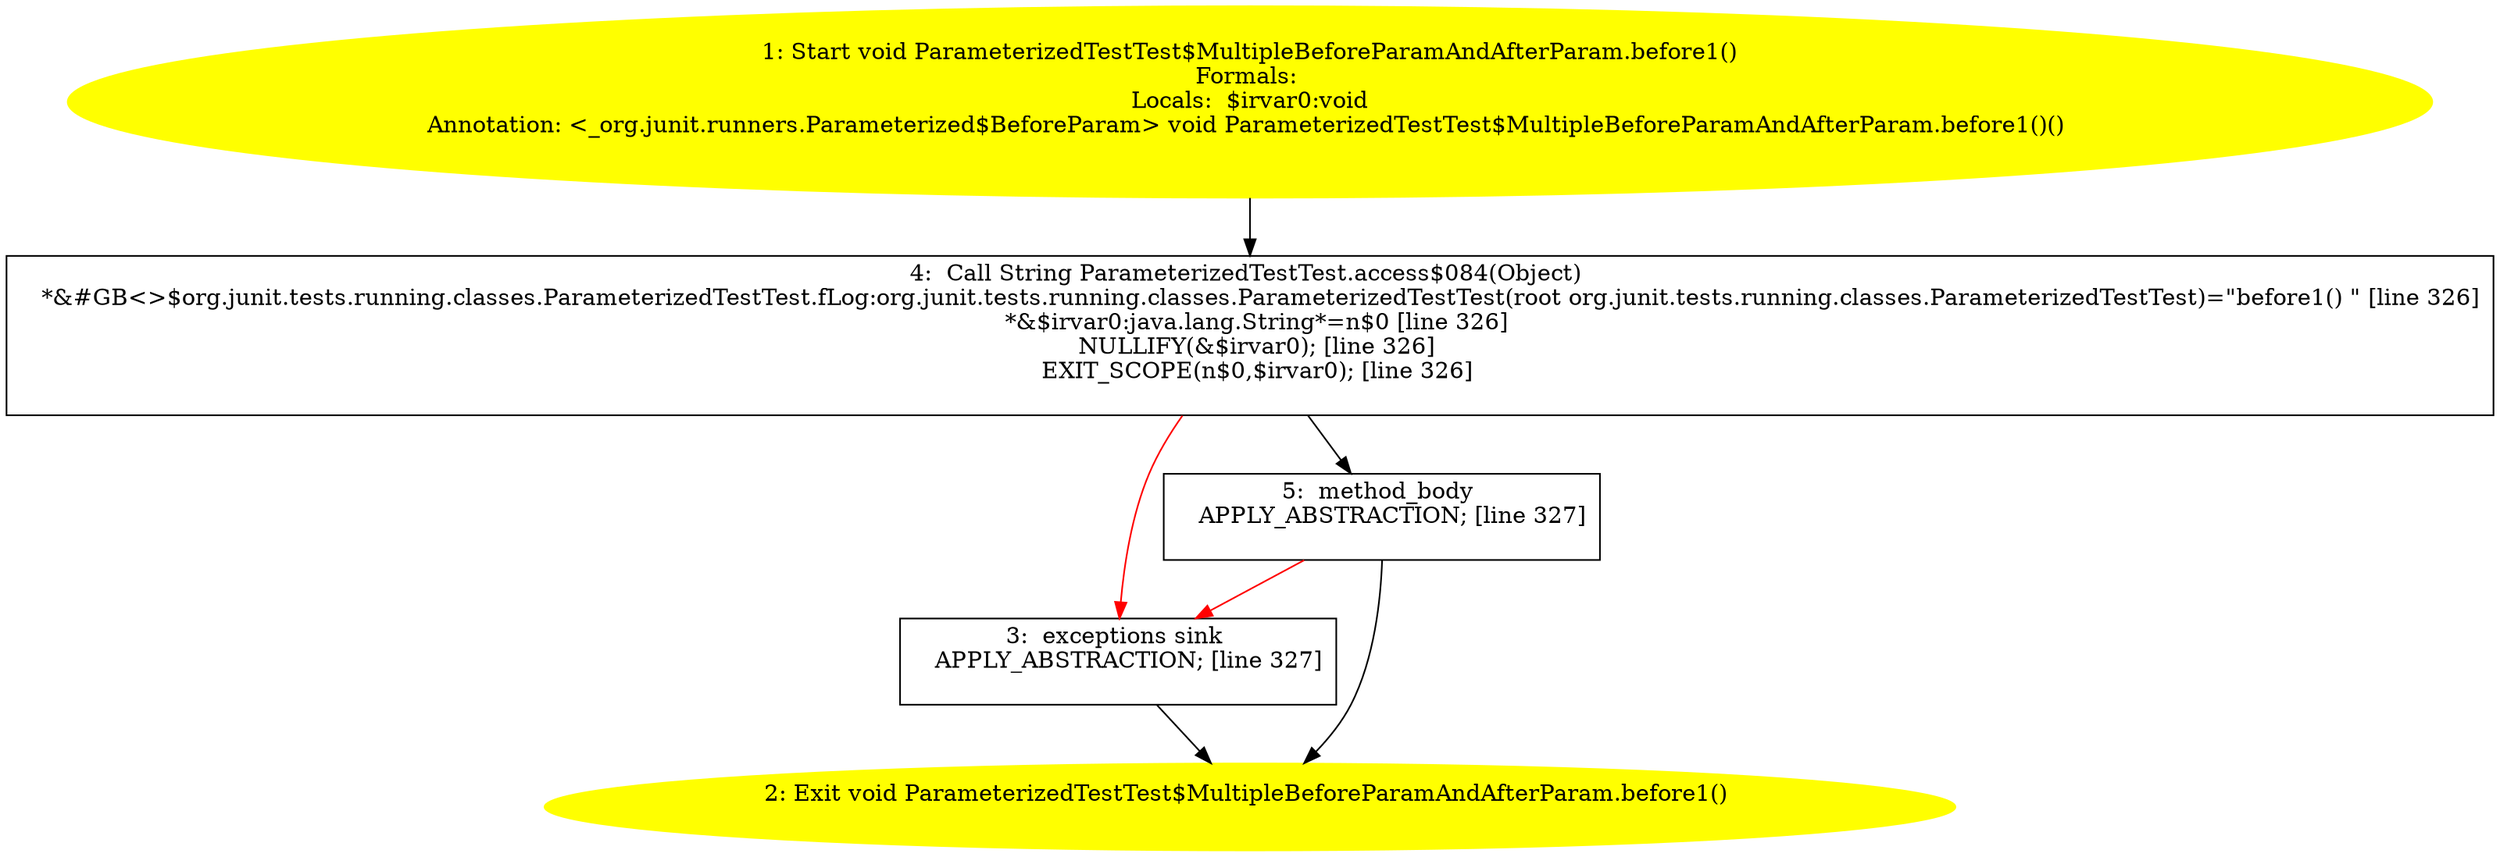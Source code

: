 /* @generated */
digraph cfg {
"org.junit.tests.running.classes.ParameterizedTestTest$MultipleBeforeParamAndAfterParam.before1():voi.fd1102f6e69e0e40a41aaf11a96c64c1_1" [label="1: Start void ParameterizedTestTest$MultipleBeforeParamAndAfterParam.before1()\nFormals: \nLocals:  $irvar0:void\nAnnotation: <_org.junit.runners.Parameterized$BeforeParam> void ParameterizedTestTest$MultipleBeforeParamAndAfterParam.before1()() \n  " color=yellow style=filled]
	

	 "org.junit.tests.running.classes.ParameterizedTestTest$MultipleBeforeParamAndAfterParam.before1():voi.fd1102f6e69e0e40a41aaf11a96c64c1_1" -> "org.junit.tests.running.classes.ParameterizedTestTest$MultipleBeforeParamAndAfterParam.before1():voi.fd1102f6e69e0e40a41aaf11a96c64c1_4" ;
"org.junit.tests.running.classes.ParameterizedTestTest$MultipleBeforeParamAndAfterParam.before1():voi.fd1102f6e69e0e40a41aaf11a96c64c1_2" [label="2: Exit void ParameterizedTestTest$MultipleBeforeParamAndAfterParam.before1() \n  " color=yellow style=filled]
	

"org.junit.tests.running.classes.ParameterizedTestTest$MultipleBeforeParamAndAfterParam.before1():voi.fd1102f6e69e0e40a41aaf11a96c64c1_3" [label="3:  exceptions sink \n   APPLY_ABSTRACTION; [line 327]\n " shape="box"]
	

	 "org.junit.tests.running.classes.ParameterizedTestTest$MultipleBeforeParamAndAfterParam.before1():voi.fd1102f6e69e0e40a41aaf11a96c64c1_3" -> "org.junit.tests.running.classes.ParameterizedTestTest$MultipleBeforeParamAndAfterParam.before1():voi.fd1102f6e69e0e40a41aaf11a96c64c1_2" ;
"org.junit.tests.running.classes.ParameterizedTestTest$MultipleBeforeParamAndAfterParam.before1():voi.fd1102f6e69e0e40a41aaf11a96c64c1_4" [label="4:  Call String ParameterizedTestTest.access$084(Object) \n   *&#GB<>$org.junit.tests.running.classes.ParameterizedTestTest.fLog:org.junit.tests.running.classes.ParameterizedTestTest(root org.junit.tests.running.classes.ParameterizedTestTest)=\"before1() \" [line 326]\n  *&$irvar0:java.lang.String*=n$0 [line 326]\n  NULLIFY(&$irvar0); [line 326]\n  EXIT_SCOPE(n$0,$irvar0); [line 326]\n " shape="box"]
	

	 "org.junit.tests.running.classes.ParameterizedTestTest$MultipleBeforeParamAndAfterParam.before1():voi.fd1102f6e69e0e40a41aaf11a96c64c1_4" -> "org.junit.tests.running.classes.ParameterizedTestTest$MultipleBeforeParamAndAfterParam.before1():voi.fd1102f6e69e0e40a41aaf11a96c64c1_5" ;
	 "org.junit.tests.running.classes.ParameterizedTestTest$MultipleBeforeParamAndAfterParam.before1():voi.fd1102f6e69e0e40a41aaf11a96c64c1_4" -> "org.junit.tests.running.classes.ParameterizedTestTest$MultipleBeforeParamAndAfterParam.before1():voi.fd1102f6e69e0e40a41aaf11a96c64c1_3" [color="red" ];
"org.junit.tests.running.classes.ParameterizedTestTest$MultipleBeforeParamAndAfterParam.before1():voi.fd1102f6e69e0e40a41aaf11a96c64c1_5" [label="5:  method_body \n   APPLY_ABSTRACTION; [line 327]\n " shape="box"]
	

	 "org.junit.tests.running.classes.ParameterizedTestTest$MultipleBeforeParamAndAfterParam.before1():voi.fd1102f6e69e0e40a41aaf11a96c64c1_5" -> "org.junit.tests.running.classes.ParameterizedTestTest$MultipleBeforeParamAndAfterParam.before1():voi.fd1102f6e69e0e40a41aaf11a96c64c1_2" ;
	 "org.junit.tests.running.classes.ParameterizedTestTest$MultipleBeforeParamAndAfterParam.before1():voi.fd1102f6e69e0e40a41aaf11a96c64c1_5" -> "org.junit.tests.running.classes.ParameterizedTestTest$MultipleBeforeParamAndAfterParam.before1():voi.fd1102f6e69e0e40a41aaf11a96c64c1_3" [color="red" ];
}
